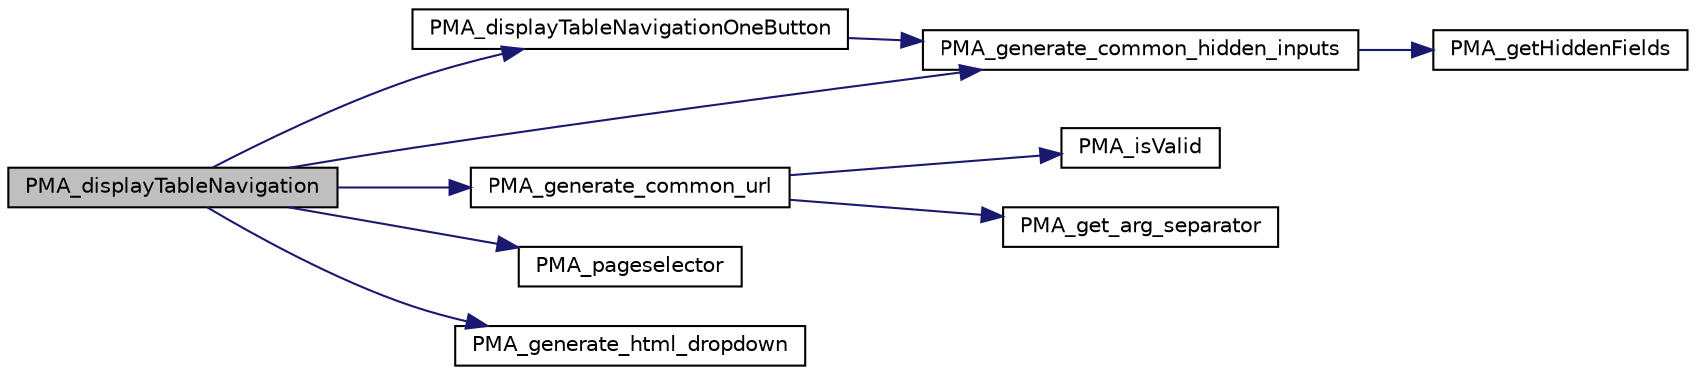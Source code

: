 digraph G
{
  edge [fontname="Helvetica",fontsize="10",labelfontname="Helvetica",labelfontsize="10"];
  node [fontname="Helvetica",fontsize="10",shape=record];
  rankdir="LR";
  Node1 [label="PMA_displayTableNavigation",height=0.2,width=0.4,color="black", fillcolor="grey75", style="filled" fontcolor="black"];
  Node1 -> Node2 [color="midnightblue",fontsize="10",style="solid",fontname="Helvetica"];
  Node2 [label="PMA_displayTableNavigationOneButton",height=0.2,width=0.4,color="black", fillcolor="white", style="filled",URL="$display__tbl_8lib_8php.html#ac523ba4ef5f059b9eac487db8f173a2d",tooltip="Displays a navigation button."];
  Node2 -> Node3 [color="midnightblue",fontsize="10",style="solid",fontname="Helvetica"];
  Node3 [label="PMA_generate_common_hidden_inputs",height=0.2,width=0.4,color="black", fillcolor="white", style="filled",URL="$url__generating_8lib_8php.html#ad7326a27700edd06dee0217de194756b",tooltip="Generates text with hidden inputs."];
  Node3 -> Node4 [color="midnightblue",fontsize="10",style="solid",fontname="Helvetica"];
  Node4 [label="PMA_getHiddenFields",height=0.2,width=0.4,color="black", fillcolor="white", style="filled",URL="$url__generating_8lib_8php.html#a0db4559ded20b6cc869d37e4d5cc7dad",tooltip="create hidden form fields from array with name =&gt; value"];
  Node1 -> Node5 [color="midnightblue",fontsize="10",style="solid",fontname="Helvetica"];
  Node5 [label="PMA_generate_common_url",height=0.2,width=0.4,color="black", fillcolor="white", style="filled",URL="$url__generating_8lib_8php.html#ad5c0cfef7cb600a158a1ef5fa321a094",tooltip="Generates text with URL parameters."];
  Node5 -> Node6 [color="midnightblue",fontsize="10",style="solid",fontname="Helvetica"];
  Node6 [label="PMA_isValid",height=0.2,width=0.4,color="black", fillcolor="white", style="filled",URL="$core_8lib_8php.html#a1b8fd01cdfbdfaac35e692fcdaaad700",tooltip="checks given $var against $type or $compare"];
  Node5 -> Node7 [color="midnightblue",fontsize="10",style="solid",fontname="Helvetica"];
  Node7 [label="PMA_get_arg_separator",height=0.2,width=0.4,color="black", fillcolor="white", style="filled",URL="$url__generating_8lib_8php.html#a4ba0b6653c22a19615683ab743c1b4e1",tooltip="Returns url separator."];
  Node1 -> Node8 [color="midnightblue",fontsize="10",style="solid",fontname="Helvetica"];
  Node8 [label="PMA_pageselector",height=0.2,width=0.4,color="black", fillcolor="white", style="filled",URL="$common_8lib_8php.html#a6219ffebb2ae0980a8db4c5fd72f12ce",tooltip="Generate a pagination selector for browsing resultsets."];
  Node1 -> Node3 [color="midnightblue",fontsize="10",style="solid",fontname="Helvetica"];
  Node1 -> Node9 [color="midnightblue",fontsize="10",style="solid",fontname="Helvetica"];
  Node9 [label="PMA_generate_html_dropdown",height=0.2,width=0.4,color="black", fillcolor="white", style="filled",URL="$common_8lib_8php.html#a5a6eb75fc4c08030f517d1f405268d81",tooltip="Generates and returns an HTML dropdown."];
}

